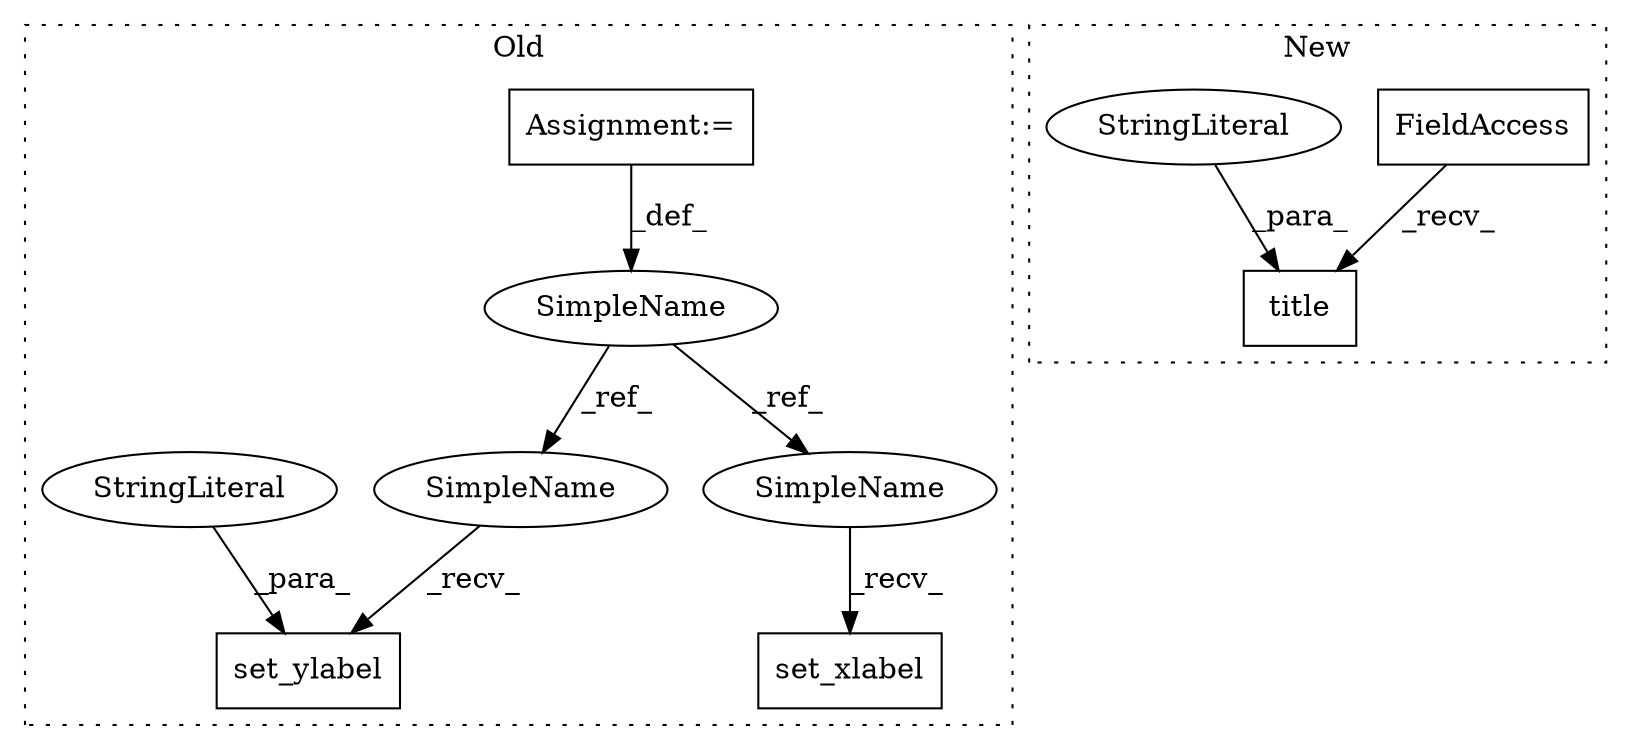 digraph G {
subgraph cluster0 {
1 [label="set_xlabel" a="32" s="19926,19947" l="11,1" shape="box"];
5 [label="Assignment:=" a="7" s="19733" l="1" shape="box"];
6 [label="set_ylabel" a="32" s="19957,19978" l="11,1" shape="box"];
7 [label="StringLiteral" a="45" s="19968" l="10" shape="ellipse"];
8 [label="SimpleName" a="42" s="19731" l="2" shape="ellipse"];
9 [label="SimpleName" a="42" s="19954" l="2" shape="ellipse"];
10 [label="SimpleName" a="42" s="19923" l="2" shape="ellipse"];
label = "Old";
style="dotted";
}
subgraph cluster1 {
2 [label="title" a="32" s="20397,20431" l="6,1" shape="box"];
3 [label="FieldAccess" a="22" s="20379" l="10" shape="box"];
4 [label="StringLiteral" a="45" s="20403" l="28" shape="ellipse"];
label = "New";
style="dotted";
}
3 -> 2 [label="_recv_"];
4 -> 2 [label="_para_"];
5 -> 8 [label="_def_"];
7 -> 6 [label="_para_"];
8 -> 9 [label="_ref_"];
8 -> 10 [label="_ref_"];
9 -> 6 [label="_recv_"];
10 -> 1 [label="_recv_"];
}